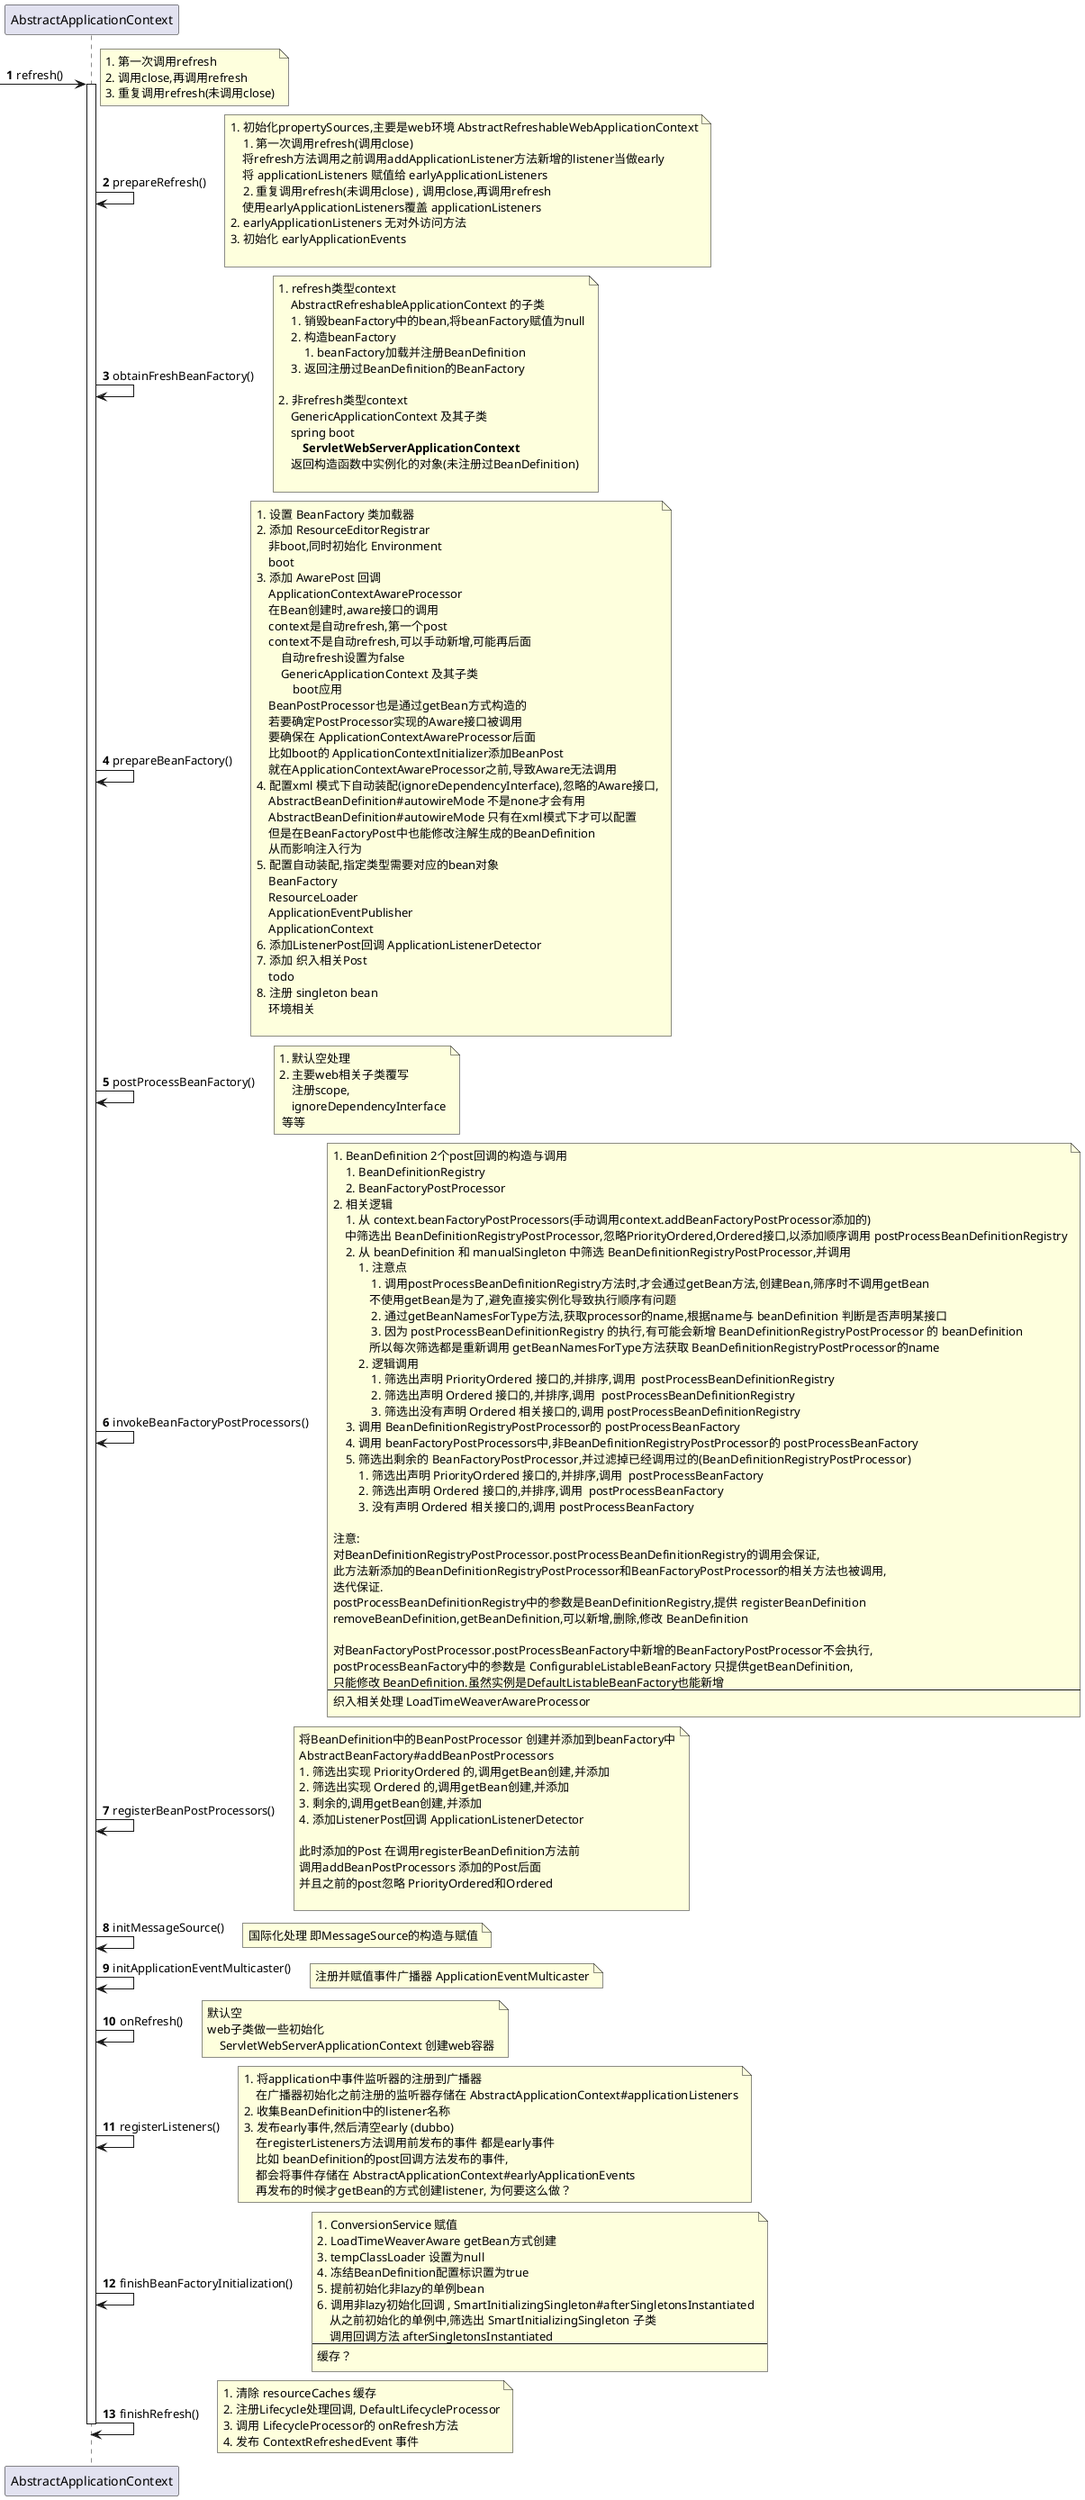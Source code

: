 @startuml
'https://plantuml.com/use-case-diagram

autonumber

-> AbstractApplicationContext ++ : refresh()
    note right
    # 第一次调用refresh
    # 调用close,再调用refresh
    # 重复调用refresh(未调用close)
    end note
    AbstractApplicationContext -> AbstractApplicationContext : prepareRefresh()
    note right
    # 初始化propertySources,主要是web环境 AbstractRefreshableWebApplicationContext
    ## 第一次调用refresh(调用close)
        将refresh方法调用之前调用addApplicationListener方法新增的listener当做early
        将 applicationListeners 赋值给 earlyApplicationListeners
    ## 重复调用refresh(未调用close) , 调用close,再调用refresh
        使用earlyApplicationListeners覆盖 applicationListeners
    # earlyApplicationListeners 无对外访问方法
    # 初始化 earlyApplicationEvents

    end note

    AbstractApplicationContext -> AbstractApplicationContext: obtainFreshBeanFactory()
    note right
    # refresh类型context
        AbstractRefreshableApplicationContext 的子类
    ## 销毁beanFactory中的bean,将beanFactory赋值为null
    ## 构造beanFactory
    ### beanFactory加载并注册BeanDefinition
    ## 返回注册过BeanDefinition的BeanFactory

    # 非refresh类型context
        GenericApplicationContext 及其子类
        spring boot
            **ServletWebServerApplicationContext**
        返回构造函数中实例化的对象(未注册过BeanDefinition)

    end note

    AbstractApplicationContext -> AbstractApplicationContext: prepareBeanFactory()
    note right
    # 设置 BeanFactory 类加载器
    # 添加 ResourceEditorRegistrar
        非boot,同时初始化 Environment
        boot
    # 添加 AwarePost 回调
        ApplicationContextAwareProcessor
        在Bean创建时,aware接口的调用
        context是自动refresh,第一个post
        context不是自动refresh,可以手动新增,可能再后面
            自动refresh设置为false
            GenericApplicationContext 及其子类
                boot应用
        BeanPostProcessor也是通过getBean方式构造的
        若要确定PostProcessor实现的Aware接口被调用
        要确保在 ApplicationContextAwareProcessor后面
        比如boot的 ApplicationContextInitializer添加BeanPost
        就在ApplicationContextAwareProcessor之前,导致Aware无法调用
    # 配置xml 模式下自动装配(ignoreDependencyInterface),忽略的Aware接口,
        AbstractBeanDefinition#autowireMode 不是none才会有用
        AbstractBeanDefinition#autowireMode 只有在xml模式下才可以配置
        但是在BeanFactoryPost中也能修改注解生成的BeanDefinition
        从而影响注入行为
    # 配置自动装配,指定类型需要对应的bean对象
        BeanFactory
        ResourceLoader
        ApplicationEventPublisher
        ApplicationContext
    # 添加ListenerPost回调 ApplicationListenerDetector
    # 添加 织入相关Post
        todo
    # 注册 singleton bean
        环境相关

    end note

    AbstractApplicationContext -> AbstractApplicationContext: postProcessBeanFactory()
    note right
    # 默认空处理
    # 主要web相关子类覆写
        注册scope,
        ignoreDependencyInterface
     等等
    end note

    AbstractApplicationContext -> AbstractApplicationContext: invokeBeanFactoryPostProcessors()
    note right
    # BeanDefinition 2个post回调的构造与调用
    ## BeanDefinitionRegistry
    ## BeanFactoryPostProcessor
    # 相关逻辑
    ## 从 context.beanFactoryPostProcessors(手动调用context.addBeanFactoryPostProcessor添加的)
        中筛选出 BeanDefinitionRegistryPostProcessor,忽略PriorityOrdered,Ordered接口,以添加顺序调用 postProcessBeanDefinitionRegistry
    ## 从 beanDefinition 和 manualSingleton 中筛选 BeanDefinitionRegistryPostProcessor,并调用
    ### 注意点
    #### 调用postProcessBeanDefinitionRegistry方法时,才会通过getBean方法,创建Bean,筛序时不调用getBean
                不使用getBean是为了,避免直接实例化导致执行顺序有问题
    #### 通过getBeanNamesForType方法,获取processor的name,根据name与 beanDefinition 判断是否声明某接口
    #### 因为 postProcessBeanDefinitionRegistry 的执行,有可能会新增 BeanDefinitionRegistryPostProcessor 的 beanDefinition
                所以每次筛选都是重新调用 getBeanNamesForType方法获取 BeanDefinitionRegistryPostProcessor的name
    ### 逻辑调用
    #### 筛选出声明 PriorityOrdered 接口的,并排序,调用  postProcessBeanDefinitionRegistry
    #### 筛选出声明 Ordered 接口的,并排序,调用  postProcessBeanDefinitionRegistry
    #### 筛选出没有声明 Ordered 相关接口的,调用 postProcessBeanDefinitionRegistry
    ## 调用 BeanDefinitionRegistryPostProcessor的 postProcessBeanFactory
    ## 调用 beanFactoryPostProcessors中,非BeanDefinitionRegistryPostProcessor的 postProcessBeanFactory
    ## 筛选出剩余的 BeanFactoryPostProcessor,并过滤掉已经调用过的(BeanDefinitionRegistryPostProcessor)
    ### 筛选出声明 PriorityOrdered 接口的,并排序,调用  postProcessBeanFactory
    ### 筛选出声明 Ordered 接口的,并排序,调用  postProcessBeanFactory
    ### 没有声明 Ordered 相关接口的,调用 postProcessBeanFactory

    注意:
    对BeanDefinitionRegistryPostProcessor.postProcessBeanDefinitionRegistry的调用会保证,
    此方法新添加的BeanDefinitionRegistryPostProcessor和BeanFactoryPostProcessor的相关方法也被调用,
    迭代保证.
    postProcessBeanDefinitionRegistry中的参数是BeanDefinitionRegistry,提供 registerBeanDefinition
    removeBeanDefinition,getBeanDefinition,可以新增,删除,修改 BeanDefinition

    对BeanFactoryPostProcessor.postProcessBeanFactory中新增的BeanFactoryPostProcessor不会执行,
    postProcessBeanFactory中的参数是 ConfigurableListableBeanFactory 只提供getBeanDefinition,
    只能修改 BeanDefinition.虽然实例是DefaultListableBeanFactory也能新增
    ---
    织入相关处理 LoadTimeWeaverAwareProcessor
    end note

    AbstractApplicationContext -> AbstractApplicationContext: registerBeanPostProcessors()
    note right
    将BeanDefinition中的BeanPostProcessor 创建并添加到beanFactory中
    AbstractBeanFactory#addBeanPostProcessors
    # 筛选出实现 PriorityOrdered 的,调用getBean创建,并添加
    # 筛选出实现 Ordered 的,调用getBean创建,并添加
    # 剩余的,调用getBean创建,并添加
    # 添加ListenerPost回调 ApplicationListenerDetector

    此时添加的Post 在调用registerBeanDefinition方法前
    调用addBeanPostProcessors 添加的Post后面
    并且之前的post忽略 PriorityOrdered和Ordered

    end note

    AbstractApplicationContext -> AbstractApplicationContext: initMessageSource()
    note right
    国际化处理 即MessageSource的构造与赋值
    end note

    AbstractApplicationContext -> AbstractApplicationContext: initApplicationEventMulticaster()
    note right
    注册并赋值事件广播器 ApplicationEventMulticaster
    end note

    AbstractApplicationContext -> AbstractApplicationContext: onRefresh()
    note right
    默认空
    web子类做一些初始化
        ServletWebServerApplicationContext 创建web容器
    end note

    AbstractApplicationContext -> AbstractApplicationContext: registerListeners()
    note right
    # 将application中事件监听器的注册到广播器
        在广播器初始化之前注册的监听器存储在 AbstractApplicationContext#applicationListeners
    # 收集BeanDefinition中的listener名称
    # 发布early事件,然后清空early (dubbo)
        在registerListeners方法调用前发布的事件 都是early事件
        比如 beanDefinition的post回调方法发布的事件,
        都会将事件存储在 AbstractApplicationContext#earlyApplicationEvents
        再发布的时候才getBean的方式创建listener, 为何要这么做？
    end note

    AbstractApplicationContext -> AbstractApplicationContext: finishBeanFactoryInitialization()
    note right
    # ConversionService 赋值
    # LoadTimeWeaverAware getBean方式创建
    # tempClassLoader 设置为null
    # 冻结BeanDefinition配置标识置为true
    # 提前初始化非lazy的单例bean
    # 调用非lazy初始化回调 , SmartInitializingSingleton#afterSingletonsInstantiated
        从之前初始化的单例中,筛选出 SmartInitializingSingleton 子类
        调用回调方法 afterSingletonsInstantiated
    ----
    缓存？
    end note
    AbstractApplicationContext -> AbstractApplicationContext: finishRefresh()
    note right
    # 清除 resourceCaches 缓存
    # 注册Lifecycle处理回调, DefaultLifecycleProcessor
    # 调用 LifecycleProcessor的 onRefresh方法
    # 发布 ContextRefreshedEvent 事件
    end note


deactivate



@enduml